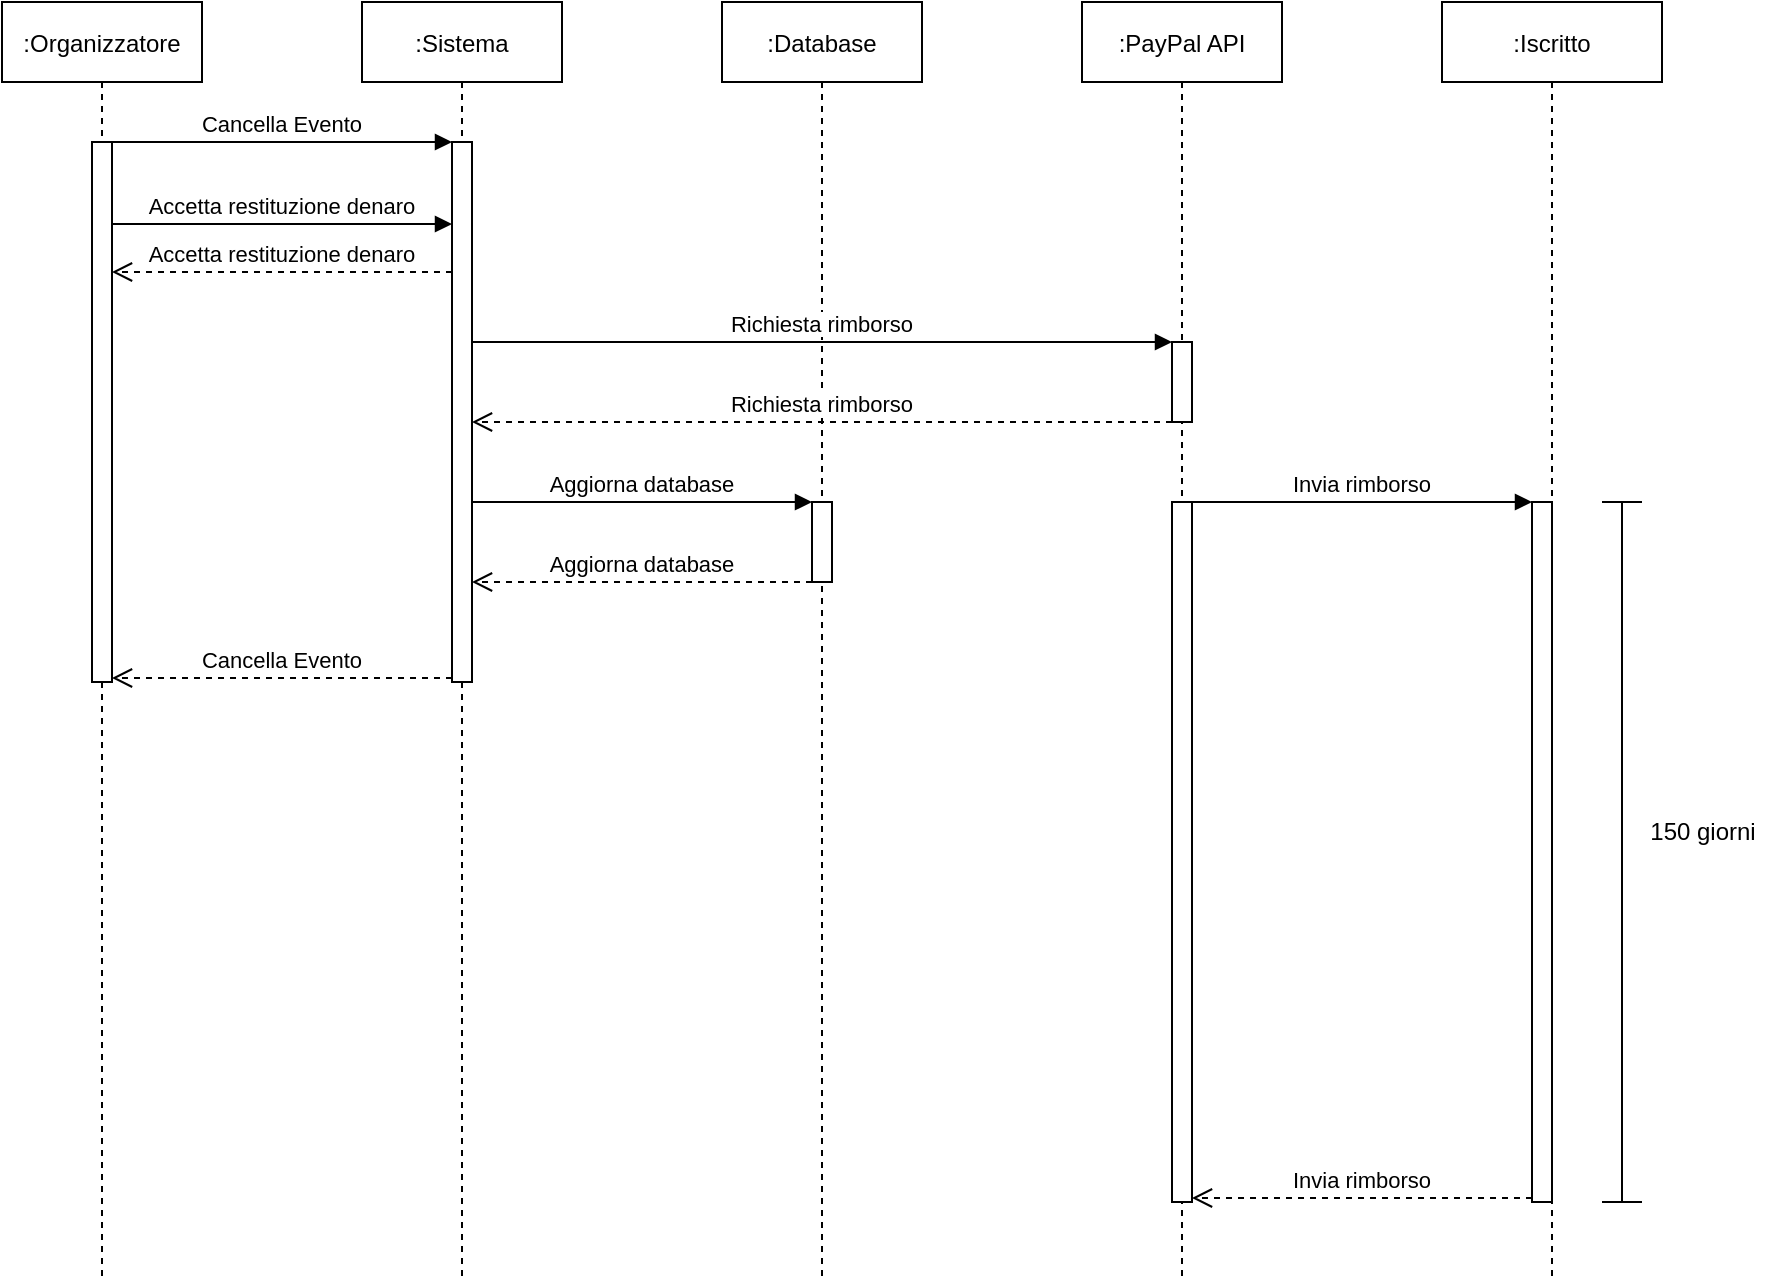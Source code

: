 <mxfile version="20.5.3" type="device"><diagram id="kgpKYQtTHZ0yAKxKKP6v" name="Page-1"><mxGraphModel dx="2194" dy="1095" grid="1" gridSize="10" guides="1" tooltips="1" connect="1" arrows="1" fold="1" page="1" pageScale="1" pageWidth="850" pageHeight="1100" math="0" shadow="0"><root><mxCell id="0"/><mxCell id="1" parent="0"/><mxCell id="3nuBFxr9cyL0pnOWT2aG-1" value=":Organizzatore" style="shape=umlLifeline;perimeter=lifelinePerimeter;container=1;collapsible=0;recursiveResize=0;rounded=0;shadow=0;strokeWidth=1;" parent="1" vertex="1"><mxGeometry x="100" y="80" width="100" height="640" as="geometry"/></mxCell><mxCell id="3nuBFxr9cyL0pnOWT2aG-2" value="" style="points=[];perimeter=orthogonalPerimeter;rounded=0;shadow=0;strokeWidth=1;" parent="3nuBFxr9cyL0pnOWT2aG-1" vertex="1"><mxGeometry x="45" y="70" width="10" height="270" as="geometry"/></mxCell><mxCell id="3nuBFxr9cyL0pnOWT2aG-5" value=":Sistema" style="shape=umlLifeline;perimeter=lifelinePerimeter;container=1;collapsible=0;recursiveResize=0;rounded=0;shadow=0;strokeWidth=1;" parent="1" vertex="1"><mxGeometry x="280" y="80" width="100" height="640" as="geometry"/></mxCell><mxCell id="3nuBFxr9cyL0pnOWT2aG-6" value="" style="points=[];perimeter=orthogonalPerimeter;rounded=0;shadow=0;strokeWidth=1;" parent="3nuBFxr9cyL0pnOWT2aG-5" vertex="1"><mxGeometry x="45" y="70" width="10" height="270" as="geometry"/></mxCell><mxCell id="3nuBFxr9cyL0pnOWT2aG-7" value="Cancella Evento" style="verticalAlign=bottom;endArrow=open;dashed=1;endSize=8;shadow=0;strokeWidth=1;" parent="1" edge="1"><mxGeometry relative="1" as="geometry"><mxPoint x="155" y="418.0" as="targetPoint"/><mxPoint x="325" y="418.0" as="sourcePoint"/></mxGeometry></mxCell><mxCell id="3nuBFxr9cyL0pnOWT2aG-8" value="Cancella Evento" style="verticalAlign=bottom;endArrow=block;entryX=0;entryY=0;shadow=0;strokeWidth=1;" parent="1" source="3nuBFxr9cyL0pnOWT2aG-2" target="3nuBFxr9cyL0pnOWT2aG-6" edge="1"><mxGeometry relative="1" as="geometry"><mxPoint x="255" y="160" as="sourcePoint"/></mxGeometry></mxCell><mxCell id="wKJT3g9xDvXH2W2EIgua-1" value=":Iscritto" style="shape=umlLifeline;perimeter=lifelinePerimeter;container=1;collapsible=0;recursiveResize=0;rounded=0;shadow=0;strokeWidth=1;" vertex="1" parent="1"><mxGeometry x="820" y="80" width="110" height="640" as="geometry"/></mxCell><mxCell id="wKJT3g9xDvXH2W2EIgua-13" value="" style="points=[];perimeter=orthogonalPerimeter;rounded=0;shadow=0;strokeWidth=1;" vertex="1" parent="wKJT3g9xDvXH2W2EIgua-1"><mxGeometry x="45" y="250" width="10" height="350" as="geometry"/></mxCell><mxCell id="wKJT3g9xDvXH2W2EIgua-19" value="" style="shape=crossbar;whiteSpace=wrap;html=1;rounded=1;direction=south;" vertex="1" parent="wKJT3g9xDvXH2W2EIgua-1"><mxGeometry x="80" y="250" width="20" height="350" as="geometry"/></mxCell><mxCell id="wKJT3g9xDvXH2W2EIgua-3" value=":Database" style="shape=umlLifeline;perimeter=lifelinePerimeter;container=1;collapsible=0;recursiveResize=0;rounded=0;shadow=0;strokeWidth=1;" vertex="1" parent="1"><mxGeometry x="460" y="80" width="100" height="640" as="geometry"/></mxCell><mxCell id="wKJT3g9xDvXH2W2EIgua-16" value="" style="points=[];perimeter=orthogonalPerimeter;rounded=0;shadow=0;strokeWidth=1;" vertex="1" parent="wKJT3g9xDvXH2W2EIgua-3"><mxGeometry x="45" y="250" width="10" height="40" as="geometry"/></mxCell><mxCell id="wKJT3g9xDvXH2W2EIgua-6" value="Accetta restituzione denaro" style="verticalAlign=bottom;endArrow=block;shadow=0;strokeWidth=1;" edge="1" parent="1"><mxGeometry relative="1" as="geometry"><mxPoint x="155" y="191" as="sourcePoint"/><mxPoint x="325" y="191" as="targetPoint"/></mxGeometry></mxCell><mxCell id="wKJT3g9xDvXH2W2EIgua-7" value="Accetta restituzione denaro" style="verticalAlign=bottom;endArrow=open;dashed=1;endSize=8;shadow=0;strokeWidth=1;" edge="1" parent="1"><mxGeometry relative="1" as="geometry"><mxPoint x="155" y="215" as="targetPoint"/><mxPoint x="325" y="215" as="sourcePoint"/></mxGeometry></mxCell><mxCell id="wKJT3g9xDvXH2W2EIgua-8" value=":PayPal API" style="shape=umlLifeline;perimeter=lifelinePerimeter;container=1;collapsible=0;recursiveResize=0;rounded=0;shadow=0;strokeWidth=1;" vertex="1" parent="1"><mxGeometry x="640" y="80" width="100" height="640" as="geometry"/></mxCell><mxCell id="wKJT3g9xDvXH2W2EIgua-9" value="" style="points=[];perimeter=orthogonalPerimeter;rounded=0;shadow=0;strokeWidth=1;" vertex="1" parent="wKJT3g9xDvXH2W2EIgua-8"><mxGeometry x="45" y="170" width="10" height="40" as="geometry"/></mxCell><mxCell id="wKJT3g9xDvXH2W2EIgua-12" value="" style="points=[];perimeter=orthogonalPerimeter;rounded=0;shadow=0;strokeWidth=1;" vertex="1" parent="wKJT3g9xDvXH2W2EIgua-8"><mxGeometry x="45" y="250" width="10" height="350" as="geometry"/></mxCell><mxCell id="wKJT3g9xDvXH2W2EIgua-10" value="Richiesta rimborso" style="verticalAlign=bottom;endArrow=block;shadow=0;strokeWidth=1;" edge="1" parent="1"><mxGeometry relative="1" as="geometry"><mxPoint x="335" y="250" as="sourcePoint"/><mxPoint x="685.0" y="250" as="targetPoint"/></mxGeometry></mxCell><mxCell id="wKJT3g9xDvXH2W2EIgua-11" value="Richiesta rimborso" style="verticalAlign=bottom;endArrow=open;dashed=1;endSize=8;shadow=0;strokeWidth=1;" edge="1" parent="1"><mxGeometry relative="1" as="geometry"><mxPoint x="335" y="290" as="targetPoint"/><mxPoint x="685.0" y="290" as="sourcePoint"/></mxGeometry></mxCell><mxCell id="wKJT3g9xDvXH2W2EIgua-14" value="Invia rimborso" style="verticalAlign=bottom;endArrow=block;shadow=0;strokeWidth=1;" edge="1" parent="1"><mxGeometry relative="1" as="geometry"><mxPoint x="695.0" y="330" as="sourcePoint"/><mxPoint x="865" y="330" as="targetPoint"/></mxGeometry></mxCell><mxCell id="wKJT3g9xDvXH2W2EIgua-15" value="Invia rimborso" style="verticalAlign=bottom;endArrow=open;dashed=1;endSize=8;shadow=0;strokeWidth=1;" edge="1" parent="1"><mxGeometry relative="1" as="geometry"><mxPoint x="695.0" y="678" as="targetPoint"/><mxPoint x="865" y="678" as="sourcePoint"/></mxGeometry></mxCell><mxCell id="wKJT3g9xDvXH2W2EIgua-17" value="Aggiorna database" style="verticalAlign=bottom;endArrow=block;shadow=0;strokeWidth=1;" edge="1" parent="1"><mxGeometry relative="1" as="geometry"><mxPoint x="335" y="330" as="sourcePoint"/><mxPoint x="505.0" y="330" as="targetPoint"/></mxGeometry></mxCell><mxCell id="wKJT3g9xDvXH2W2EIgua-18" value="Aggiorna database" style="verticalAlign=bottom;endArrow=open;dashed=1;endSize=8;shadow=0;strokeWidth=1;" edge="1" parent="1"><mxGeometry relative="1" as="geometry"><mxPoint x="335" y="370" as="targetPoint"/><mxPoint x="505.0" y="370" as="sourcePoint"/></mxGeometry></mxCell><mxCell id="wKJT3g9xDvXH2W2EIgua-20" value="150 giorni" style="text;html=1;align=center;verticalAlign=middle;resizable=0;points=[];autosize=1;strokeColor=none;fillColor=none;" vertex="1" parent="1"><mxGeometry x="910" y="480" width="80" height="30" as="geometry"/></mxCell></root></mxGraphModel></diagram></mxfile>
